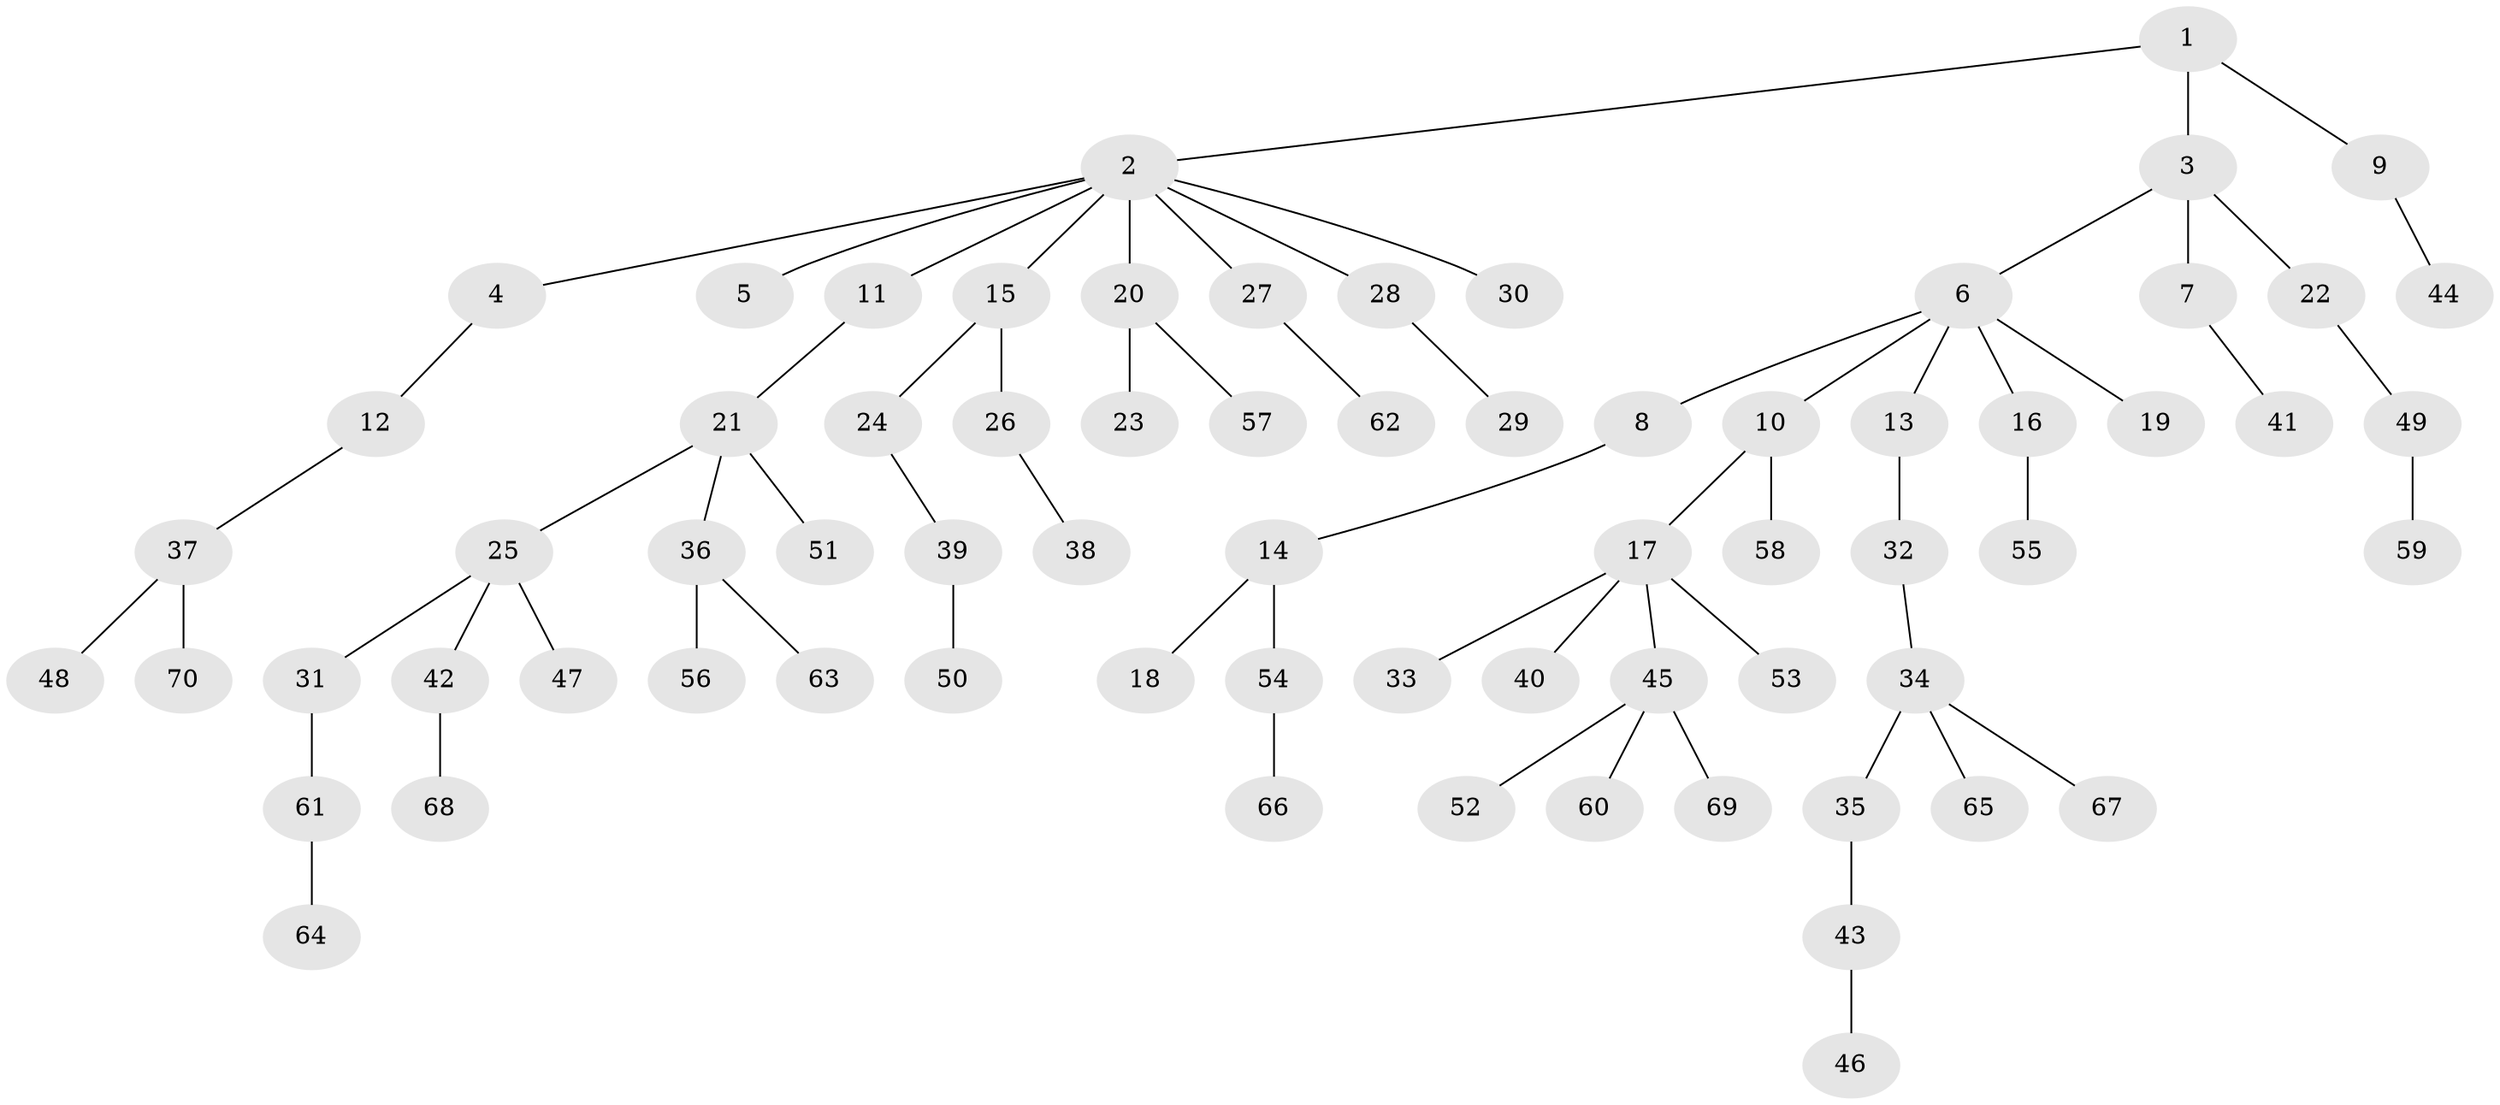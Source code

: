 // Generated by graph-tools (version 1.1) at 2025/11/02/27/25 16:11:26]
// undirected, 70 vertices, 69 edges
graph export_dot {
graph [start="1"]
  node [color=gray90,style=filled];
  1;
  2;
  3;
  4;
  5;
  6;
  7;
  8;
  9;
  10;
  11;
  12;
  13;
  14;
  15;
  16;
  17;
  18;
  19;
  20;
  21;
  22;
  23;
  24;
  25;
  26;
  27;
  28;
  29;
  30;
  31;
  32;
  33;
  34;
  35;
  36;
  37;
  38;
  39;
  40;
  41;
  42;
  43;
  44;
  45;
  46;
  47;
  48;
  49;
  50;
  51;
  52;
  53;
  54;
  55;
  56;
  57;
  58;
  59;
  60;
  61;
  62;
  63;
  64;
  65;
  66;
  67;
  68;
  69;
  70;
  1 -- 2;
  1 -- 3;
  1 -- 9;
  2 -- 4;
  2 -- 5;
  2 -- 11;
  2 -- 15;
  2 -- 20;
  2 -- 27;
  2 -- 28;
  2 -- 30;
  3 -- 6;
  3 -- 7;
  3 -- 22;
  4 -- 12;
  6 -- 8;
  6 -- 10;
  6 -- 13;
  6 -- 16;
  6 -- 19;
  7 -- 41;
  8 -- 14;
  9 -- 44;
  10 -- 17;
  10 -- 58;
  11 -- 21;
  12 -- 37;
  13 -- 32;
  14 -- 18;
  14 -- 54;
  15 -- 24;
  15 -- 26;
  16 -- 55;
  17 -- 33;
  17 -- 40;
  17 -- 45;
  17 -- 53;
  20 -- 23;
  20 -- 57;
  21 -- 25;
  21 -- 36;
  21 -- 51;
  22 -- 49;
  24 -- 39;
  25 -- 31;
  25 -- 42;
  25 -- 47;
  26 -- 38;
  27 -- 62;
  28 -- 29;
  31 -- 61;
  32 -- 34;
  34 -- 35;
  34 -- 65;
  34 -- 67;
  35 -- 43;
  36 -- 56;
  36 -- 63;
  37 -- 48;
  37 -- 70;
  39 -- 50;
  42 -- 68;
  43 -- 46;
  45 -- 52;
  45 -- 60;
  45 -- 69;
  49 -- 59;
  54 -- 66;
  61 -- 64;
}

